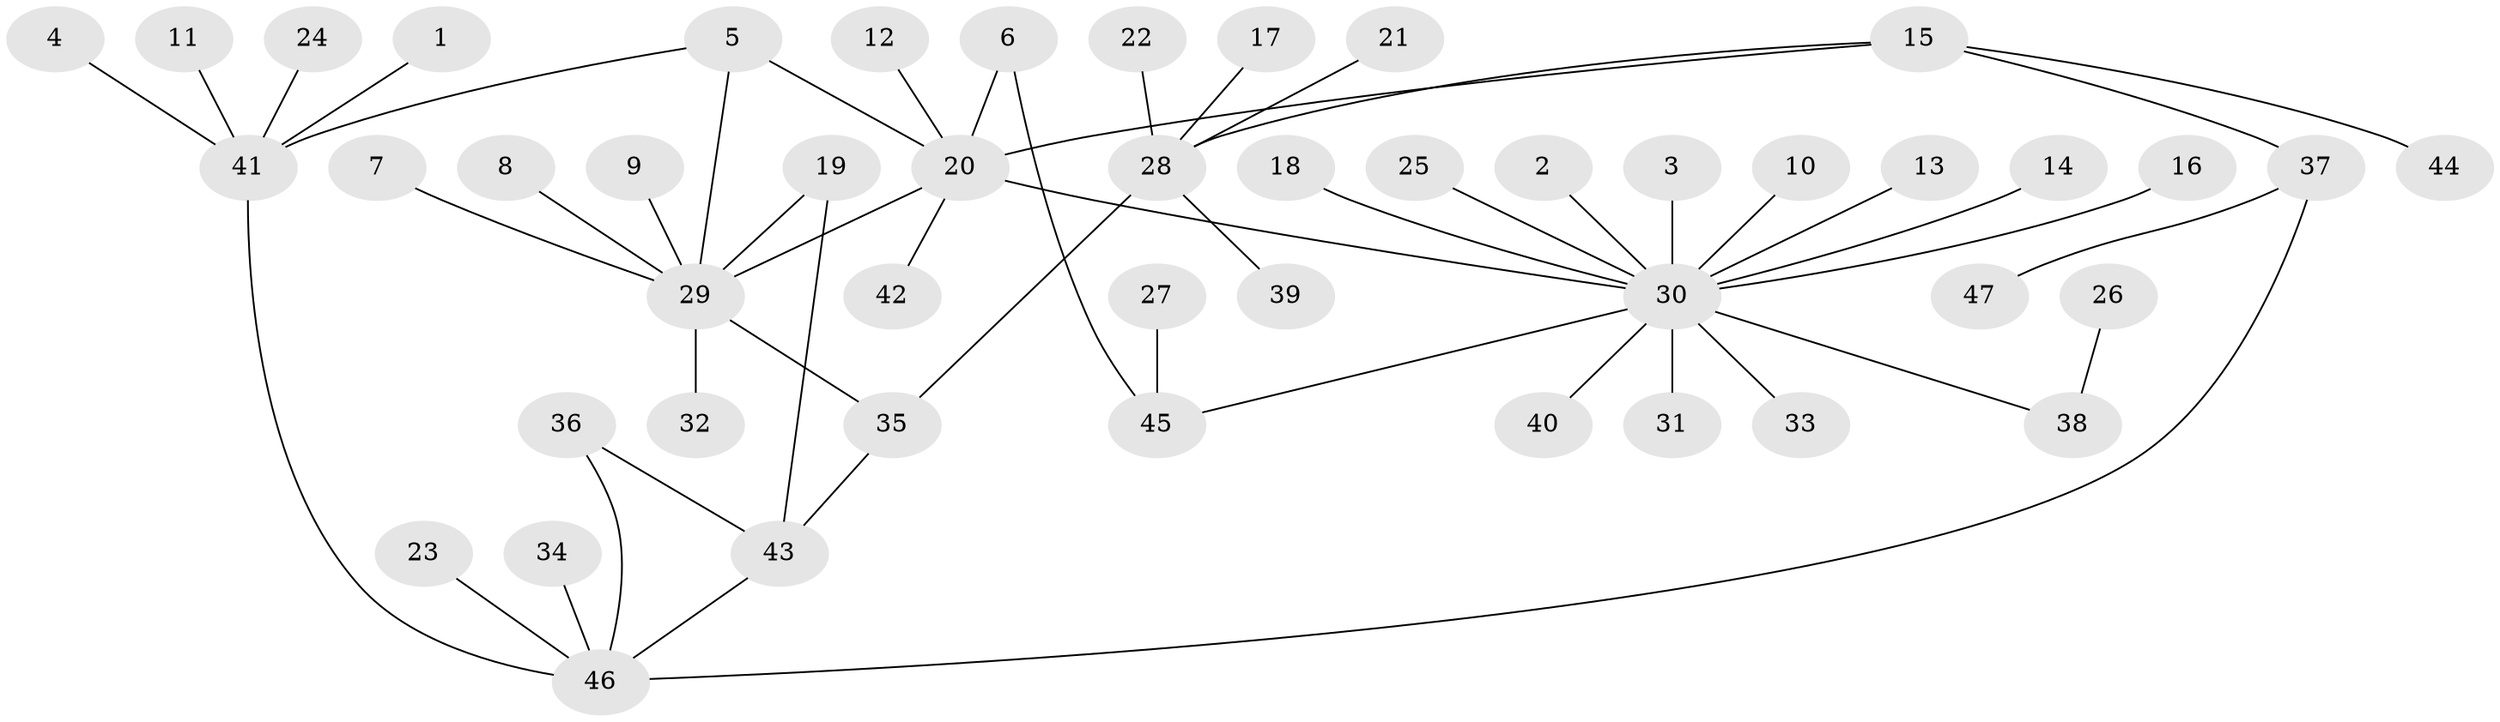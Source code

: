 // original degree distribution, {9: 0.021739130434782608, 5: 0.043478260869565216, 17: 0.010869565217391304, 4: 0.03260869565217391, 2: 0.2608695652173913, 8: 0.021739130434782608, 1: 0.5760869565217391, 10: 0.010869565217391304, 3: 0.021739130434782608}
// Generated by graph-tools (version 1.1) at 2025/01/03/09/25 03:01:46]
// undirected, 47 vertices, 53 edges
graph export_dot {
graph [start="1"]
  node [color=gray90,style=filled];
  1;
  2;
  3;
  4;
  5;
  6;
  7;
  8;
  9;
  10;
  11;
  12;
  13;
  14;
  15;
  16;
  17;
  18;
  19;
  20;
  21;
  22;
  23;
  24;
  25;
  26;
  27;
  28;
  29;
  30;
  31;
  32;
  33;
  34;
  35;
  36;
  37;
  38;
  39;
  40;
  41;
  42;
  43;
  44;
  45;
  46;
  47;
  1 -- 41 [weight=1.0];
  2 -- 30 [weight=1.0];
  3 -- 30 [weight=1.0];
  4 -- 41 [weight=1.0];
  5 -- 20 [weight=1.0];
  5 -- 29 [weight=1.0];
  5 -- 41 [weight=1.0];
  6 -- 20 [weight=1.0];
  6 -- 45 [weight=1.0];
  7 -- 29 [weight=1.0];
  8 -- 29 [weight=1.0];
  9 -- 29 [weight=1.0];
  10 -- 30 [weight=1.0];
  11 -- 41 [weight=1.0];
  12 -- 20 [weight=1.0];
  13 -- 30 [weight=1.0];
  14 -- 30 [weight=1.0];
  15 -- 20 [weight=1.0];
  15 -- 28 [weight=1.0];
  15 -- 37 [weight=1.0];
  15 -- 44 [weight=1.0];
  16 -- 30 [weight=1.0];
  17 -- 28 [weight=1.0];
  18 -- 30 [weight=1.0];
  19 -- 29 [weight=1.0];
  19 -- 43 [weight=1.0];
  20 -- 29 [weight=1.0];
  20 -- 30 [weight=1.0];
  20 -- 42 [weight=1.0];
  21 -- 28 [weight=1.0];
  22 -- 28 [weight=1.0];
  23 -- 46 [weight=1.0];
  24 -- 41 [weight=1.0];
  25 -- 30 [weight=1.0];
  26 -- 38 [weight=1.0];
  27 -- 45 [weight=1.0];
  28 -- 35 [weight=1.0];
  28 -- 39 [weight=1.0];
  29 -- 32 [weight=1.0];
  29 -- 35 [weight=1.0];
  30 -- 31 [weight=1.0];
  30 -- 33 [weight=1.0];
  30 -- 38 [weight=1.0];
  30 -- 40 [weight=1.0];
  30 -- 45 [weight=1.0];
  34 -- 46 [weight=1.0];
  35 -- 43 [weight=1.0];
  36 -- 43 [weight=1.0];
  36 -- 46 [weight=1.0];
  37 -- 46 [weight=1.0];
  37 -- 47 [weight=1.0];
  41 -- 46 [weight=1.0];
  43 -- 46 [weight=1.0];
}
